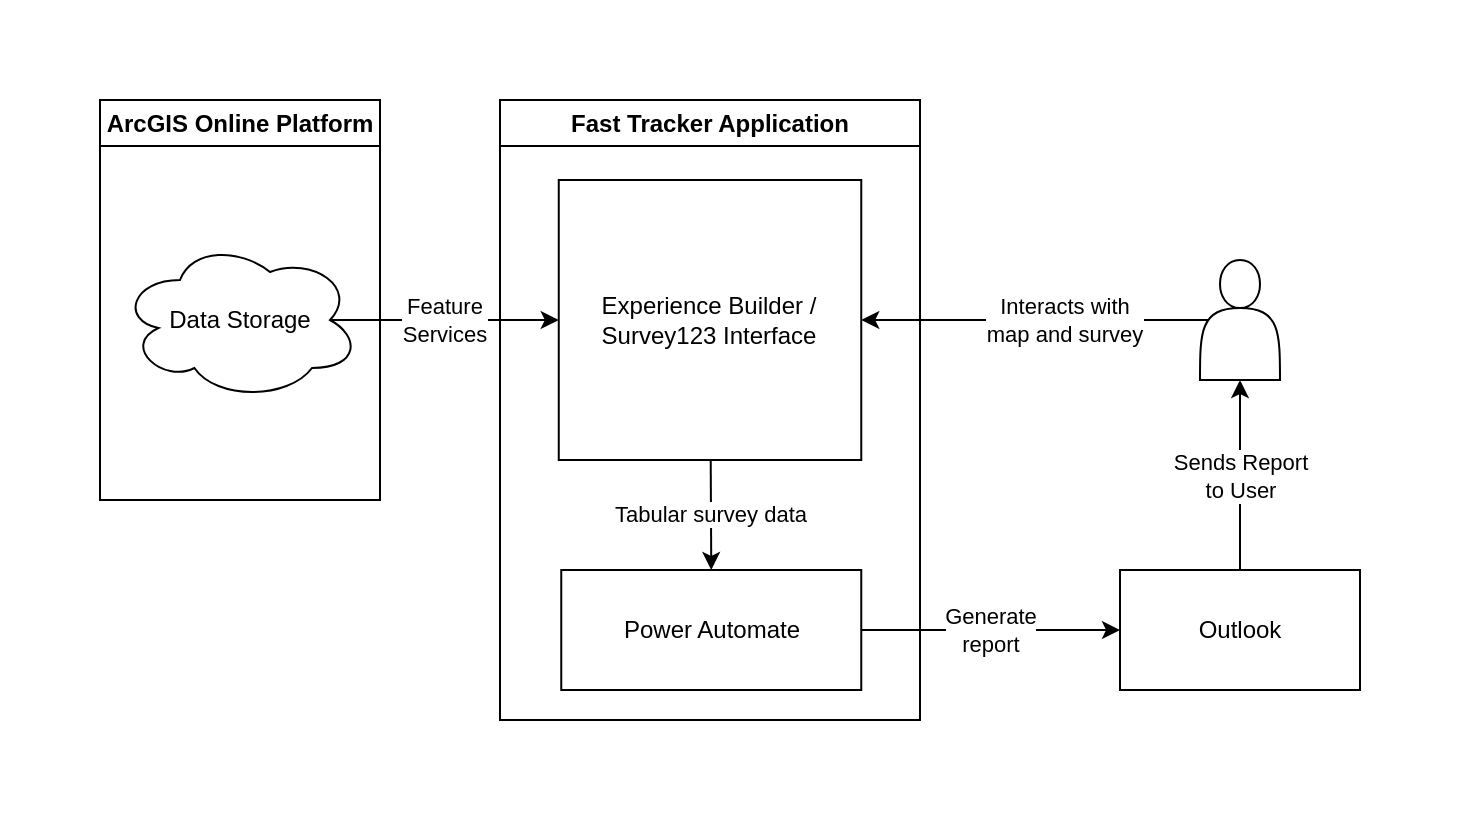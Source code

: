 <mxfile>
    <diagram id="jgWHq72rvJZlGo6y-WqA" name="Page-1">
        <mxGraphModel dx="1039" dy="986" grid="1" gridSize="10" guides="1" tooltips="1" connect="1" arrows="1" fold="1" page="0" pageScale="1" pageWidth="850" pageHeight="1100" math="0" shadow="0">
            <root>
                <mxCell id="0"/>
                <mxCell id="1" parent="0"/>
                <mxCell id="34" value="" style="rounded=0;whiteSpace=wrap;html=1;strokeColor=none;" vertex="1" parent="1">
                    <mxGeometry x="70" y="30" width="730" height="410" as="geometry"/>
                </mxCell>
                <mxCell id="32" value="Interacts with&lt;br&gt;map&amp;nbsp;and survey" style="edgeStyle=none;rounded=1;html=1;exitX=0.1;exitY=0.5;exitDx=0;exitDy=0;exitPerimeter=0;entryX=1;entryY=0.5;entryDx=0;entryDy=0;" parent="1" source="4" target="11" edge="1">
                    <mxGeometry x="-0.17" relative="1" as="geometry">
                        <mxPoint as="offset"/>
                    </mxGeometry>
                </mxCell>
                <mxCell id="4" value="" style="shape=actor;whiteSpace=wrap;html=1;" parent="1" vertex="1">
                    <mxGeometry x="670" y="160" width="40" height="60" as="geometry"/>
                </mxCell>
                <mxCell id="16" value="Feature&lt;br&gt;Services" style="edgeStyle=none;rounded=1;html=1;entryX=0;entryY=0.5;entryDx=0;entryDy=0;exitX=0.875;exitY=0.5;exitDx=0;exitDy=0;exitPerimeter=0;" parent="1" source="19" target="11" edge="1">
                    <mxGeometry x="-0.006" relative="1" as="geometry">
                        <mxPoint x="437.906" y="168.317" as="sourcePoint"/>
                        <mxPoint as="offset"/>
                    </mxGeometry>
                </mxCell>
                <mxCell id="9" value="Fast Tracker Application" style="swimlane;whiteSpace=wrap;html=1;" parent="1" vertex="1">
                    <mxGeometry x="320" y="80" width="210" height="310" as="geometry"/>
                </mxCell>
                <mxCell id="17" value="Tabular survey data" style="edgeStyle=none;rounded=1;html=1;entryX=0.5;entryY=0;entryDx=0;entryDy=0;" parent="9" source="11" target="13" edge="1">
                    <mxGeometry relative="1" as="geometry"/>
                </mxCell>
                <mxCell id="11" value="Experience Builder / Survey123 Interface" style="rounded=0;whiteSpace=wrap;html=1;" parent="9" vertex="1">
                    <mxGeometry x="29.38" y="40" width="151.25" height="140" as="geometry"/>
                </mxCell>
                <mxCell id="13" value="Power Automate" style="rounded=0;whiteSpace=wrap;html=1;" parent="9" vertex="1">
                    <mxGeometry x="30.63" y="235" width="150" height="60" as="geometry"/>
                </mxCell>
                <mxCell id="18" value="ArcGIS Online Platform" style="swimlane;whiteSpace=wrap;html=1;" parent="1" vertex="1">
                    <mxGeometry x="120" y="80" width="140" height="200" as="geometry"/>
                </mxCell>
                <mxCell id="19" value="Data Storage" style="ellipse;shape=cloud;whiteSpace=wrap;html=1;" parent="18" vertex="1">
                    <mxGeometry x="10" y="70" width="120" height="80" as="geometry"/>
                </mxCell>
                <mxCell id="28" value="Generate&lt;br&gt;report" style="edgeStyle=none;rounded=1;html=1;entryX=0;entryY=0.5;entryDx=0;entryDy=0;" parent="1" source="13" target="33" edge="1">
                    <mxGeometry relative="1" as="geometry">
                        <mxPoint x="640" y="345" as="targetPoint"/>
                    </mxGeometry>
                </mxCell>
                <mxCell id="31" value="Sends Report&lt;br&gt;to User" style="edgeStyle=none;rounded=1;html=1;exitX=0.5;exitY=0;exitDx=0;exitDy=0;entryX=0.5;entryY=1;entryDx=0;entryDy=0;" parent="1" source="33" target="4" edge="1">
                    <mxGeometry relative="1" as="geometry">
                        <mxPoint x="680" y="297.5" as="sourcePoint"/>
                    </mxGeometry>
                </mxCell>
                <mxCell id="33" value="Outlook" style="rounded=0;whiteSpace=wrap;html=1;" parent="1" vertex="1">
                    <mxGeometry x="630" y="315" width="120" height="60" as="geometry"/>
                </mxCell>
            </root>
        </mxGraphModel>
    </diagram>
</mxfile>